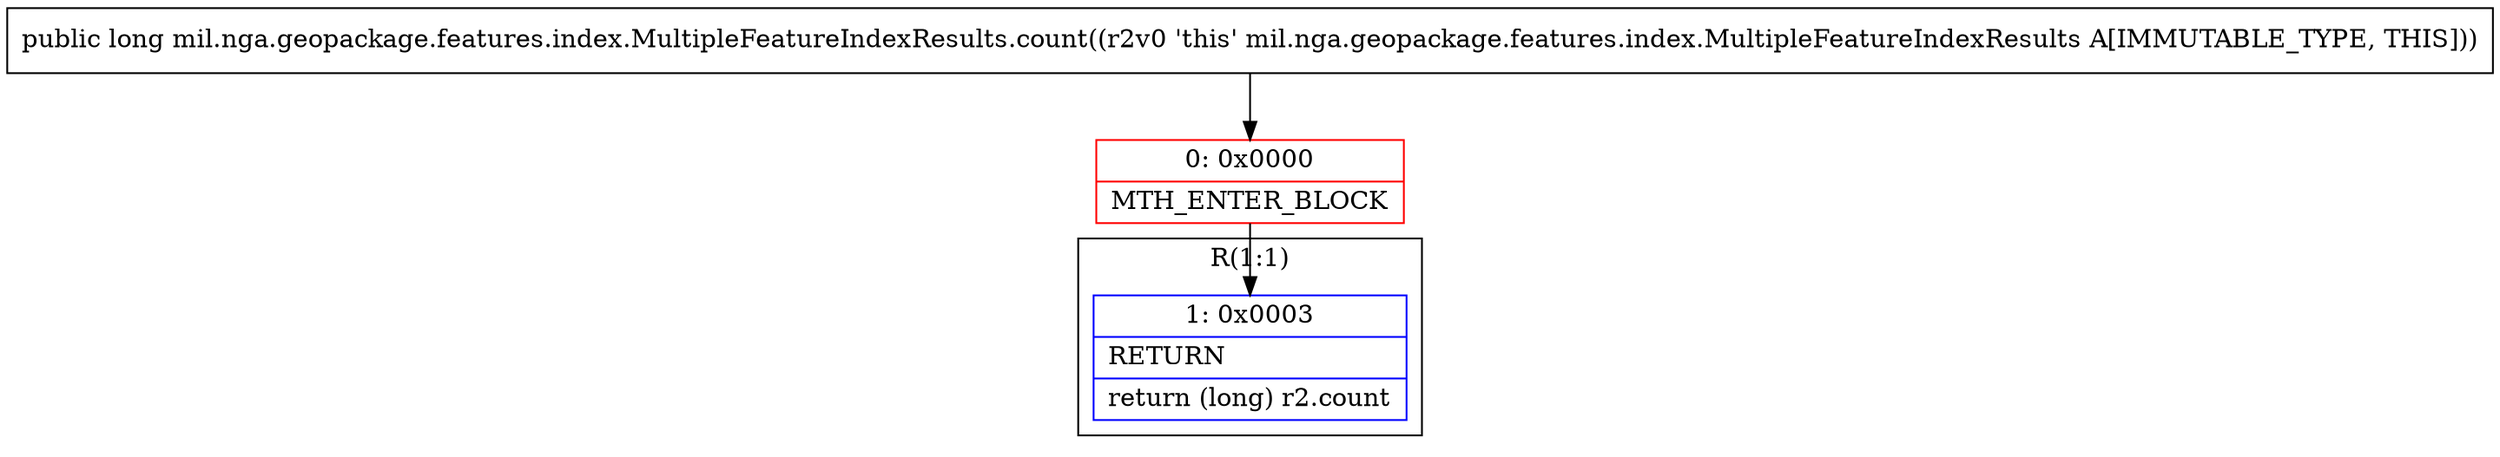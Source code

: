 digraph "CFG formil.nga.geopackage.features.index.MultipleFeatureIndexResults.count()J" {
subgraph cluster_Region_1717012777 {
label = "R(1:1)";
node [shape=record,color=blue];
Node_1 [shape=record,label="{1\:\ 0x0003|RETURN\l|return (long) r2.count\l}"];
}
Node_0 [shape=record,color=red,label="{0\:\ 0x0000|MTH_ENTER_BLOCK\l}"];
MethodNode[shape=record,label="{public long mil.nga.geopackage.features.index.MultipleFeatureIndexResults.count((r2v0 'this' mil.nga.geopackage.features.index.MultipleFeatureIndexResults A[IMMUTABLE_TYPE, THIS])) }"];
MethodNode -> Node_0;
Node_0 -> Node_1;
}

